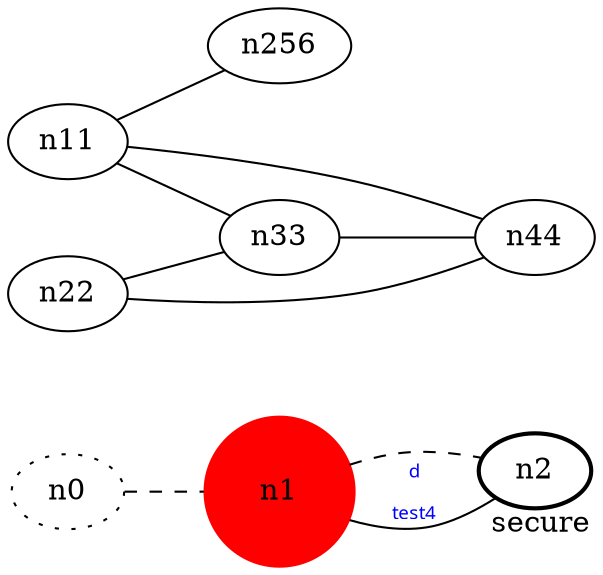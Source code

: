 graph test4 {
	rankdir=LR;
	fontcolor=blue; /* c-5; c1; c0 -- c1 */
	n0 [style=dotted, fillcolor="#123456"]; // c2; c3; c2 -- c3
	n1 [height=1, width=1, color=red, style=filled];
	n2 [style=bold, xlabel="secure"];
	n0 -- n1 -- n2[style=dashed];
	n1 -- n2 [fontname="comic sans", label="d\n\l\G", fontcolor=blue, fontname="comic sans", label="d\n\l\G", fontcolor=blue, fontsize=9];
	n11 -- n256;
	n11 -- n33;
	n11 -- n44;
	n22 -- n33;
	n22 -- n44;
	n33 -- n44;
}
